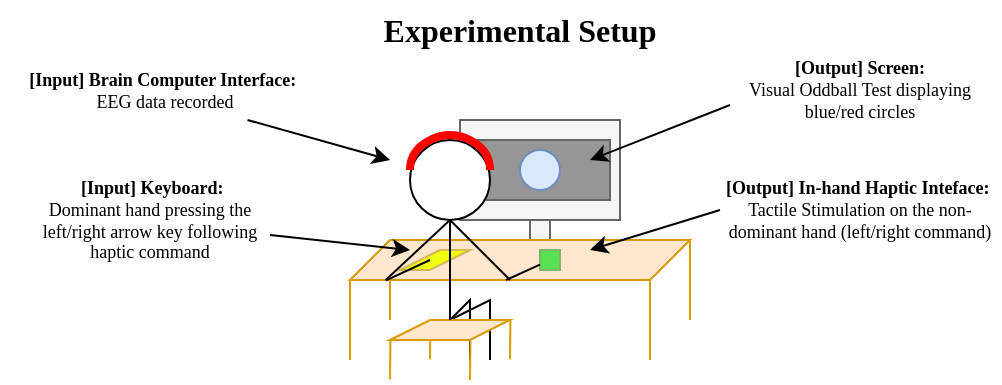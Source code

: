 <mxfile version="21.3.8" type="onedrive">
  <diagram name="Page-1" id="wijydSX3oih-nvFUlOa5">
    <mxGraphModel dx="1354" dy="746" grid="1" gridSize="10" guides="1" tooltips="1" connect="1" arrows="1" fold="1" page="1" pageScale="1" pageWidth="827" pageHeight="1169" math="0" shadow="0">
      <root>
        <mxCell id="0" />
        <mxCell id="1" parent="0" />
        <mxCell id="sD3pybmn06e3ip4XcGQT-9" value="" style="rounded=0;whiteSpace=wrap;html=1;fillColor=#f5f5f5;fontColor=#333333;strokeColor=#666666;fontFamily=Times New Roman;" parent="1" vertex="1">
          <mxGeometry x="440" y="430" width="10" height="20" as="geometry" />
        </mxCell>
        <mxCell id="sD3pybmn06e3ip4XcGQT-15" value="" style="endArrow=none;html=1;rounded=0;entryX=0;entryY=1;entryDx=0;entryDy=0;fillColor=#ffe6cc;strokeColor=#d79b00;fontFamily=Times New Roman;" parent="1" edge="1">
          <mxGeometry width="50" height="50" relative="1" as="geometry">
            <mxPoint x="370" y="490" as="sourcePoint" />
            <mxPoint x="370" y="450" as="targetPoint" />
          </mxGeometry>
        </mxCell>
        <mxCell id="sD3pybmn06e3ip4XcGQT-3" value="" style="endArrow=none;html=1;rounded=0;entryX=0.67;entryY=1.04;entryDx=0;entryDy=0;entryPerimeter=0;fillColor=#ffe6cc;strokeColor=#d79b00;fontFamily=Times New Roman;" parent="1" edge="1">
          <mxGeometry width="50" height="50" relative="1" as="geometry">
            <mxPoint x="390" y="509.6" as="sourcePoint" />
            <mxPoint x="390.2" y="490.0" as="targetPoint" />
          </mxGeometry>
        </mxCell>
        <mxCell id="gtd3gg2QgJ_gOTGWygLw-4" value="" style="endArrow=none;html=1;rounded=0;fontFamily=Times New Roman;" parent="1" edge="1">
          <mxGeometry width="50" height="50" relative="1" as="geometry">
            <mxPoint x="400" y="490" as="sourcePoint" />
            <mxPoint x="420" y="510" as="targetPoint" />
            <Array as="points">
              <mxPoint x="420" y="480" />
            </Array>
          </mxGeometry>
        </mxCell>
        <mxCell id="gtd3gg2QgJ_gOTGWygLw-5" value="" style="endArrow=none;html=1;rounded=0;fontFamily=Times New Roman;" parent="1" edge="1">
          <mxGeometry width="50" height="50" relative="1" as="geometry">
            <mxPoint x="400" y="490" as="sourcePoint" />
            <mxPoint x="410" y="510" as="targetPoint" />
            <Array as="points">
              <mxPoint x="410" y="480" />
            </Array>
          </mxGeometry>
        </mxCell>
        <mxCell id="sD3pybmn06e3ip4XcGQT-1" value="" style="shape=parallelogram;perimeter=parallelogramPerimeter;whiteSpace=wrap;html=1;fixedSize=1;fillColor=#ffe6cc;strokeColor=#d79b00;fontFamily=Times New Roman;" parent="1" vertex="1">
          <mxGeometry x="370" y="490" width="60" height="10" as="geometry" />
        </mxCell>
        <mxCell id="gtd3gg2QgJ_gOTGWygLw-8" value="" style="rounded=0;whiteSpace=wrap;html=1;fillColor=#f5f5f5;fontColor=#333333;strokeColor=#666666;fontFamily=Times New Roman;" parent="1" vertex="1">
          <mxGeometry x="405" y="390" width="80" height="50" as="geometry" />
        </mxCell>
        <mxCell id="gtd3gg2QgJ_gOTGWygLw-7" value="" style="shape=parallelogram;perimeter=parallelogramPerimeter;whiteSpace=wrap;html=1;fixedSize=1;direction=east;fillColor=#ffe6cc;strokeColor=#d79b00;fontFamily=Times New Roman;" parent="1" vertex="1">
          <mxGeometry x="350" y="450" width="170" height="20" as="geometry" />
        </mxCell>
        <mxCell id="gtd3gg2QgJ_gOTGWygLw-18" value="" style="shape=parallelogram;perimeter=parallelogramPerimeter;whiteSpace=wrap;html=1;fixedSize=1;direction=west;fillColor=#efff0f;strokeColor=#d6b656;fontFamily=Times New Roman;" parent="1" vertex="1">
          <mxGeometry x="375" y="455" width="35" height="10" as="geometry" />
        </mxCell>
        <mxCell id="gtd3gg2QgJ_gOTGWygLw-9" value="" style="endArrow=none;html=1;rounded=0;exitX=0.105;exitY=1;exitDx=0;exitDy=0;exitPerimeter=0;fontFamily=Times New Roman;" parent="1" source="gtd3gg2QgJ_gOTGWygLw-7" edge="1">
          <mxGeometry width="50" height="50" relative="1" as="geometry">
            <mxPoint x="350" y="480" as="sourcePoint" />
            <mxPoint x="400" y="440" as="targetPoint" />
          </mxGeometry>
        </mxCell>
        <mxCell id="gtd3gg2QgJ_gOTGWygLw-11" value="" style="endArrow=none;html=1;rounded=0;exitX=0.106;exitY=1.011;exitDx=0;exitDy=0;exitPerimeter=0;fontFamily=Times New Roman;" parent="1" source="gtd3gg2QgJ_gOTGWygLw-7" edge="1">
          <mxGeometry width="50" height="50" relative="1" as="geometry">
            <mxPoint x="370" y="480" as="sourcePoint" />
            <mxPoint x="390" y="460" as="targetPoint" />
          </mxGeometry>
        </mxCell>
        <mxCell id="gtd3gg2QgJ_gOTGWygLw-3" value="" style="endArrow=none;html=1;rounded=0;exitX=0.5;exitY=1;exitDx=0;exitDy=0;entryX=0.5;entryY=0;entryDx=0;entryDy=0;fontFamily=Times New Roman;" parent="1" source="gtd3gg2QgJ_gOTGWygLw-2" target="sD3pybmn06e3ip4XcGQT-1" edge="1">
          <mxGeometry width="50" height="50" relative="1" as="geometry">
            <mxPoint x="420" y="450" as="sourcePoint" />
            <mxPoint x="400" y="490" as="targetPoint" />
            <Array as="points">
              <mxPoint x="400" y="440" />
            </Array>
          </mxGeometry>
        </mxCell>
        <mxCell id="sD3pybmn06e3ip4XcGQT-2" value="" style="endArrow=none;html=1;rounded=0;entryX=0.67;entryY=1.04;entryDx=0;entryDy=0;entryPerimeter=0;fillColor=#ffe6cc;strokeColor=#d79b00;fontFamily=Times New Roman;" parent="1" target="sD3pybmn06e3ip4XcGQT-1" edge="1">
          <mxGeometry width="50" height="50" relative="1" as="geometry">
            <mxPoint x="410" y="520" as="sourcePoint" />
            <mxPoint x="450" y="470" as="targetPoint" />
          </mxGeometry>
        </mxCell>
        <mxCell id="sD3pybmn06e3ip4XcGQT-4" value="" style="endArrow=none;html=1;rounded=0;entryX=0.67;entryY=1.04;entryDx=0;entryDy=0;entryPerimeter=0;fillColor=#ffe6cc;strokeColor=#d79b00;fontFamily=Times New Roman;" parent="1" edge="1">
          <mxGeometry width="50" height="50" relative="1" as="geometry">
            <mxPoint x="430" y="509.6" as="sourcePoint" />
            <mxPoint x="430.2" y="490.0" as="targetPoint" />
          </mxGeometry>
        </mxCell>
        <mxCell id="sD3pybmn06e3ip4XcGQT-5" value="" style="endArrow=none;html=1;rounded=0;entryX=0.67;entryY=1.04;entryDx=0;entryDy=0;entryPerimeter=0;fillColor=#ffe6cc;strokeColor=#d79b00;fontFamily=Times New Roman;" parent="1" edge="1">
          <mxGeometry width="50" height="50" relative="1" as="geometry">
            <mxPoint x="370" y="519.6" as="sourcePoint" />
            <mxPoint x="370.2" y="500.0" as="targetPoint" />
          </mxGeometry>
        </mxCell>
        <mxCell id="sD3pybmn06e3ip4XcGQT-8" value="" style="rounded=0;whiteSpace=wrap;html=1;fillColor=#969696;fontColor=#333333;strokeColor=#666666;fontFamily=Times New Roman;" parent="1" vertex="1">
          <mxGeometry x="410" y="400" width="70" height="30" as="geometry" />
        </mxCell>
        <mxCell id="sD3pybmn06e3ip4XcGQT-7" value="" style="ellipse;whiteSpace=wrap;html=1;aspect=fixed;fillColor=#dae8fc;strokeColor=#6c8ebf;fontFamily=Times New Roman;" parent="1" vertex="1">
          <mxGeometry x="435" y="405" width="20" height="20" as="geometry" />
        </mxCell>
        <mxCell id="gtd3gg2QgJ_gOTGWygLw-2" value="" style="ellipse;whiteSpace=wrap;html=1;aspect=fixed;fontFamily=Times New Roman;" parent="1" vertex="1">
          <mxGeometry x="380" y="400" width="40" height="40" as="geometry" />
        </mxCell>
        <mxCell id="gtd3gg2QgJ_gOTGWygLw-10" value="" style="endArrow=none;html=1;rounded=0;fontFamily=Times New Roman;" parent="1" target="gtd3gg2QgJ_gOTGWygLw-7" edge="1">
          <mxGeometry width="50" height="50" relative="1" as="geometry">
            <mxPoint x="400" y="440" as="sourcePoint" />
            <mxPoint x="450" y="460" as="targetPoint" />
            <Array as="points">
              <mxPoint x="430" y="470" />
            </Array>
          </mxGeometry>
        </mxCell>
        <mxCell id="sD3pybmn06e3ip4XcGQT-13" value="" style="endArrow=none;html=1;rounded=0;entryX=0;entryY=1;entryDx=0;entryDy=0;fillColor=#ffe6cc;strokeColor=#d79b00;fontFamily=Times New Roman;" parent="1" target="gtd3gg2QgJ_gOTGWygLw-7" edge="1">
          <mxGeometry width="50" height="50" relative="1" as="geometry">
            <mxPoint x="350" y="510" as="sourcePoint" />
            <mxPoint x="350" y="405" as="targetPoint" />
          </mxGeometry>
        </mxCell>
        <mxCell id="sD3pybmn06e3ip4XcGQT-16" value="" style="endArrow=none;html=1;rounded=0;entryX=0;entryY=1;entryDx=0;entryDy=0;fillColor=#ffe6cc;strokeColor=#d79b00;fontFamily=Times New Roman;" parent="1" edge="1">
          <mxGeometry width="50" height="50" relative="1" as="geometry">
            <mxPoint x="520" y="490" as="sourcePoint" />
            <mxPoint x="520" y="450" as="targetPoint" />
          </mxGeometry>
        </mxCell>
        <mxCell id="sD3pybmn06e3ip4XcGQT-17" value="" style="endArrow=none;html=1;rounded=0;entryX=0;entryY=1;entryDx=0;entryDy=0;fillColor=#ffe6cc;strokeColor=#d79b00;fontFamily=Times New Roman;" parent="1" edge="1">
          <mxGeometry width="50" height="50" relative="1" as="geometry">
            <mxPoint x="500" y="510" as="sourcePoint" />
            <mxPoint x="500" y="470" as="targetPoint" />
          </mxGeometry>
        </mxCell>
        <mxCell id="sD3pybmn06e3ip4XcGQT-18" value="" style="endArrow=classic;html=1;rounded=0;fontFamily=Times New Roman;exitX=0;exitY=0.5;exitDx=0;exitDy=0;" parent="1" edge="1" source="sD3pybmn06e3ip4XcGQT-29">
          <mxGeometry width="50" height="50" relative="1" as="geometry">
            <mxPoint x="520" y="430" as="sourcePoint" />
            <mxPoint x="470" y="455" as="targetPoint" />
          </mxGeometry>
        </mxCell>
        <mxCell id="sD3pybmn06e3ip4XcGQT-19" value="" style="endArrow=classic;html=1;rounded=0;fontFamily=Times New Roman;exitX=0;exitY=0.75;exitDx=0;exitDy=0;" parent="1" edge="1" source="sD3pybmn06e3ip4XcGQT-27">
          <mxGeometry width="50" height="50" relative="1" as="geometry">
            <mxPoint x="500" y="380" as="sourcePoint" />
            <mxPoint x="470" y="410" as="targetPoint" />
          </mxGeometry>
        </mxCell>
        <mxCell id="sD3pybmn06e3ip4XcGQT-20" value="" style="endArrow=classic;html=1;rounded=0;fontFamily=Times New Roman;exitX=1;exitY=0.75;exitDx=0;exitDy=0;" parent="1" source="sD3pybmn06e3ip4XcGQT-28" edge="1">
          <mxGeometry width="50" height="50" relative="1" as="geometry">
            <mxPoint x="350" y="425" as="sourcePoint" />
            <mxPoint x="380" y="455" as="targetPoint" />
          </mxGeometry>
        </mxCell>
        <mxCell id="sD3pybmn06e3ip4XcGQT-25" value="" style="endArrow=none;html=1;rounded=0;exitX=0.106;exitY=1.011;exitDx=0;exitDy=0;exitPerimeter=0;startArrow=none;fontFamily=Times New Roman;" parent="1" source="sD3pybmn06e3ip4XcGQT-22" edge="1">
          <mxGeometry width="50" height="50" relative="1" as="geometry">
            <mxPoint x="428.02" y="470.0" as="sourcePoint" />
            <mxPoint x="450" y="459.78" as="targetPoint" />
          </mxGeometry>
        </mxCell>
        <mxCell id="sD3pybmn06e3ip4XcGQT-22" value="" style="whiteSpace=wrap;html=1;aspect=fixed;fillColor=#58e151;strokeColor=#82b366;fontFamily=Times New Roman;" parent="1" vertex="1">
          <mxGeometry x="445" y="455" width="10" height="10" as="geometry" />
        </mxCell>
        <mxCell id="sD3pybmn06e3ip4XcGQT-26" value="" style="endArrow=none;html=1;rounded=0;exitX=0.106;exitY=1.011;exitDx=0;exitDy=0;exitPerimeter=0;fontFamily=Times New Roman;" parent="1" target="sD3pybmn06e3ip4XcGQT-22" edge="1">
          <mxGeometry width="50" height="50" relative="1" as="geometry">
            <mxPoint x="428.02" y="470.0" as="sourcePoint" />
            <mxPoint x="450" y="459.78" as="targetPoint" />
          </mxGeometry>
        </mxCell>
        <mxCell id="sD3pybmn06e3ip4XcGQT-27" value="&lt;b&gt;[Output] Screen:&lt;/b&gt; &lt;br&gt;Visual Oddball Test displaying blue/red circles" style="text;html=1;strokeColor=none;fillColor=none;align=center;verticalAlign=middle;whiteSpace=wrap;rounded=0;fontSize=9;fontFamily=Times New Roman;" parent="1" vertex="1">
          <mxGeometry x="540" y="360" width="130" height="30" as="geometry" />
        </mxCell>
        <mxCell id="sD3pybmn06e3ip4XcGQT-28" value="&lt;b&gt;&amp;nbsp;[Input] Keyboard:&lt;/b&gt; &lt;br&gt;Dominant hand pressing the left/right arrow key following haptic command" style="text;html=1;strokeColor=none;fillColor=none;align=center;verticalAlign=middle;whiteSpace=wrap;rounded=0;fontSize=9;fontFamily=Times New Roman;" parent="1" vertex="1">
          <mxGeometry x="190" y="425" width="120" height="30" as="geometry" />
        </mxCell>
        <mxCell id="sD3pybmn06e3ip4XcGQT-29" value="&lt;b&gt;[Output] In-hand Haptic Inteface:&lt;/b&gt;&amp;nbsp;&lt;br&gt;Tactile Stimulation on the non-dominant hand (left/right command)" style="text;html=1;strokeColor=none;fillColor=none;align=center;verticalAlign=middle;whiteSpace=wrap;rounded=0;fontSize=9;fontFamily=Times New Roman;" parent="1" vertex="1">
          <mxGeometry x="535" y="417.5" width="140" height="35" as="geometry" />
        </mxCell>
        <mxCell id="sD3pybmn06e3ip4XcGQT-30" value="" style="endArrow=none;html=1;fontFamily=Times New Roman;fontSize=9;curved=1;strokeWidth=4;strokeColor=#ff0000;" parent="1" edge="1">
          <mxGeometry width="50" height="50" relative="1" as="geometry">
            <mxPoint x="380" y="415" as="sourcePoint" />
            <mxPoint x="420" y="415" as="targetPoint" />
            <Array as="points">
              <mxPoint x="380" y="405" />
              <mxPoint x="400" y="395" />
              <mxPoint x="420" y="405" />
            </Array>
          </mxGeometry>
        </mxCell>
        <mxCell id="sD3pybmn06e3ip4XcGQT-31" value="" style="endArrow=classic;html=1;rounded=0;fontFamily=Times New Roman;exitX=0.75;exitY=1;exitDx=0;exitDy=0;" parent="1" edge="1" source="sD3pybmn06e3ip4XcGQT-32">
          <mxGeometry width="50" height="50" relative="1" as="geometry">
            <mxPoint x="330" y="370" as="sourcePoint" />
            <mxPoint x="370" y="410" as="targetPoint" />
          </mxGeometry>
        </mxCell>
        <mxCell id="sD3pybmn06e3ip4XcGQT-32" value="&lt;b&gt;[Input] Brain Computer Interface:&lt;/b&gt;&amp;nbsp;&lt;br&gt;EEG data recorded" style="text;html=1;strokeColor=none;fillColor=none;align=center;verticalAlign=middle;whiteSpace=wrap;rounded=0;fontSize=9;fontFamily=Times New Roman;" parent="1" vertex="1">
          <mxGeometry x="175" y="360" width="165" height="30" as="geometry" />
        </mxCell>
        <mxCell id="TNDbKAJgdfjBq_8o51-B-2" value="Experimental Setup" style="text;html=1;strokeColor=none;fillColor=none;align=center;verticalAlign=middle;whiteSpace=wrap;rounded=0;fontStyle=1;fontFamily=Times New Roman;fontSize=16;" vertex="1" parent="1">
          <mxGeometry x="340" y="330" width="190" height="30" as="geometry" />
        </mxCell>
      </root>
    </mxGraphModel>
  </diagram>
</mxfile>
